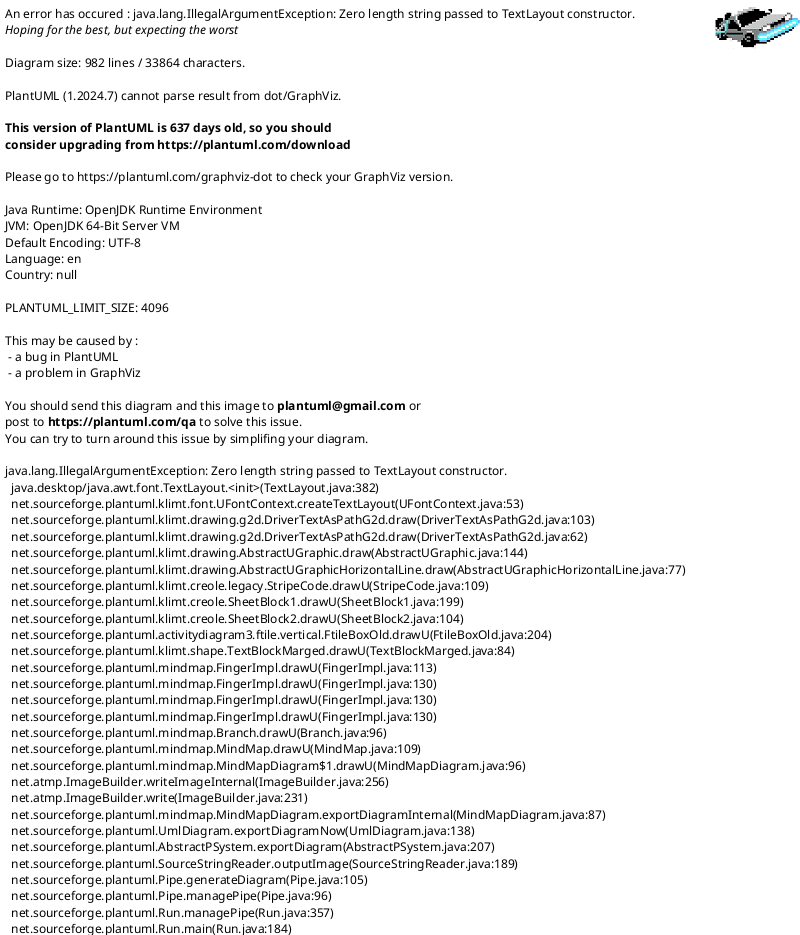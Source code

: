 @startmindmap
scale 900 width
* Substrate Tutorials
** Get started
*** Build a local blockchain
****:Compile a Substrate node:
<code>

git clone https://github.com/substrate-developer-hub/substrate-node-template
cd substrate-node-template && git checkout latest
cargo build --release
</code>;
****:Start the local node:
<code>

./target/release/node-template --dev
</code>;
****:Install the front-end template:
<code>

node --version
yarn --version
npm install -g yarn
git clone https://github.com/substrate-developer-hub/substrate-front-end-template
cd substrate-front-end-template
yarn install
</code>;
****:Start the front-end template:
<code>

yarn start
Open http://localhost:8000 in a browser to view the front-end template.
</code>;
**** Transfer funds from an account
*** Simulate a network
****:Tutorial objectives:
<code>

Start a blockchain node using a predefined account.
Learn the key command-line options used to start a node.
Determine if a node is running and producing blocks.
Connect a second node to a running network.
Verify peer computers produce and finalize blocks.
</code>;
**** Start the first blockchain node
*****:Five Steps:
<code>

./target/release/node-template purge-chain --base-path /tmp/alice --chain local
Are you sure to remove "/tmp/alice/chains/local_testnet/db"? [y/N]:


</code>;
*****[#lightgreen] ./target/release/node-template
****** --base-path /tmp/alice
****** --chain local
****** --alice
****** --port 30333
****** --ws-port 9945
****** --rpc-port 9933
****** --node-key 0000000000000000000000000000000000000000000000000000000000000001
****** --telemetry-url "wss://telemetry.polkadot.io/submit/ 0"
****** --validator
***** [[https://docs.substrate.io/tutorials/get-started/simulate-network/#review-the-command-line-options{点击查看} Review the command-line options]]
*****:[[https://docs.substrate.io/tutorials/get-started/simulate-network/#review-the-node-messages-displayed{点击查看} Review the node messages displayed]]
<code>

🔨 Initializing Genesis block/state
🏷 Local node identity is
</code>;
**** Add a second node to the blockchain network
*****:Four Steps
<code>

./target/release/node-template purge-chain --base-path /tmp/bob --chain local -y

</code>;
*****[#lightgreen] ./target/release/node-template
****** --base-path /tmp/bob
****** --chain local
****** --bob
****** --port 30334
****** --ws-port 9946
****** --rpc-port 9934
****** --telemetry-url "wss://telemetry.polkadot.io/submit/ 0"
****** --validator
****** --bootnodes /ip4/127.0.0.1/tcp/30333/p2p/12D3KooWEyoppNCUx8Yx66oV9fJnriXwCcXwDDUA2kj6vnc6iDEp
***** Note the following differences between this command and the previous one
***** The --bootnodes option specifies the following information:
****:[[https://docs.substrate.io/tutorials/get-started/simulate-network/#verify-blocks-are-produced-and-finalized Verify blocks are produced and finalized]]
<code>

The first node was started by alice.
The node has a one peer (1 peers).
The nodes have produced some blocks (best: #4 (0x2b8a…fdc4)).
The blocks are being finalized (finalized #2 (0x8b6a…dce6)).
</code>;
***[#cornflowerblue] (重点内容)[[https://docs.substrate.io/tutorials/get-started/trusted-network/ Add trusted nodes]]
****[#aqua]:About Substrate Consensus:
<code>

The Substrate node template uses a proof of authority consensus model
also referred to as authority round or Aura consensus .
The Aura consensus protocol limits block production to
a rotating list of authorized accounts.
The authorized accounts—authorities—create blocks in
a round robin fashion and are generally considered to be
trusted participants in the network.

This consensus model provides a simple approach to
starting a solo blockchain for a limited number of participants.

In this tutorial, you'll see how to generate the keys
required to authorize a node to participate in the network,
how to configure and share information about the network
with other authorized accounts, and how to launch the network
with an approved set of validators.
</code>;
****:Tutorial objectives:
<code>

Generate key pairs for use as a network authority.
Create a custom chain specification file.
Launch a private two-node blockchain network.
</code>;
**** Generate your account and keys
*****:Key generation options:
<code>

a node-template subcommand
the standalone subkey command-line program
the Polkadot-JS application
third-party key generation utilities.
</code>;
*****:Generate local keys using the node template:
<code>

./target/release/node-template key generate --scheme Sr25519 --password-interactive
Type a password for the generated keys.
./target/release/node-template key inspect --password-interactive --scheme Ed25519 "pig giraffe ceiling enter weird liar orange decline behind total despair fly"
Type the password you used to generate the keys.
</code>;
***** Generate a second set of keys
**** Create a custom chain specification
*****:(Ten Steps)Modify the local chain specification
<code>

./target/release/node-template build-spec --disable-default-bootnode --chain local > customSpec.json
head customSpec.json
tail -n 80 customSpec.json
Modify the name field to identify this chain specification as a custom chain specification.
Modify aura field to specify the nodes
Modify the grandpa field to specify the nodes
</code>;
*****[#lightcoral]:customSpec.json
<code>

{
 "name": "Local Testnet",
 "id": "local_testnet",
 "chainType": "Local",
 "bootNodes": [],
 "telemetryEndpoints": null,
 "protocolId": null,
 "properties": null,
 "consensusEngine": null,
 "codeSubstitutes": {},
}
</code>;
*****:Add validators
<code>

As you have just seen, you can add and change the authority addresses
in a chain specification by modifying the aura and grandpa sections.

You can use this technique to add as many validators as you like.

Be sure to use unique keys for each validator.
If two validators have the same keys, they produce conflicting blocks.
</code>;
****** Modify the aura section to include Sr25519 addresses.
****** Modify the grandpa section to include Ed25519 addresses and a voting weight.
****:Convert the chain specification to raw format
<code>

./target/release/node-template
build-spec
--chain=customSpec.json
--raw
--disable-default-bootnode
> customSpecRaw.json
</code>;
****:Share the chain specification with others
<code>

If you are creating a private blockchain network
to share with other participants, ensure that only
one person creates the chain specification and
shares the resulting raw version of that
specification-for example, the customSpecRaw.json file—with
all of the other validators in the network.

Because the Rust compiler produces optimized WebAssembly binaries
that aren't deterministically reproducible, each person who generates
the Wasm runtime produces a slightly different Wasm blob.

To ensure determinism, all participants in the blockchain network
must use exactly the same raw chain specification file
</code>;
****:Prepare to launch the private network
<code>

After you distribute the custom chain specification
to all network participants, you're ready to launch
your own private blockchain.

The steps are similar to the steps you followed
in Start the first blockchain node.

If you follow the steps in this tutorial,
however, you can add multiple computers to your network.

To continue, verify the following:
1. You have generated or collected the account
keys for at least two authority accounts.
2. You have updated your custom chain specification
to include the keys for block production (aura) and
block finalization (grandpa).
3. You have converted your custom chain specification
to raw format and distributed the raw chain specification
to the nodes participating in the private network.
</code>;
****:Start the first node
<code>
./target/release/node-template
  --base-path /tmp/node01
  --chain ./customSpecRaw.json
  --port 30333
  --ws-port 9945
  --rpc-port 9933
  --telemetry-url "wss://telemetry.polkadot.io/submit/ 0"
  --validator
  --rpc-methods Unsafe
  --name MyNode01
  --password-interactive
</code>;
***** --base-path /tmp/node01
***** --chain ./customSpecRaw.json
***** --port 30333
***** --ws-port 9945
***** --rpc-port 9933
***** --telemetry-url "wss://telemetry.polkadot.io/submit/ 0"
***** --validator
***** --rpc-methods Unsafe
***** --name MyNode01
***** --password-interactive
**** View information about node operations
**** Add keys to the keystore
***** tip: After you start the first node, no blocks are yet produced.
*****: For each node:
<code>

Add the aura authority keys to enable block production.
Add the grandpa authority keys to enable block finalization.
</code>;
*****: To insert keys into the keystore:
<code>

./target/release/node-template
key insert --base-path /tmp/node01
  --chain customSpecRaw.json
  --scheme Sr25519
  --suri <your-secret-seed>
  --password-interactive
  --key-type aura
</code>;
**** Enable other participants to join
***** tip: You can now allow other validators to join the network using the --bootnodes and --validator command-line options.
*****:To add a second validator to the private network:
<code>

./target/release/node-template
  --base-path /tmp/node02
  --chain ./customSpecRaw.json
  --port 30334
  --ws-port 9946
  --rpc-port 9934
  --telemetry-url "wss://telemetry.polkadot.io/submit/ 0"
  --validator
  --rpc-methods Unsafe
  --name MyNode02
  --bootnodes
  /ip4/127.0.0.1/tcp/30333/p2p/12D3KooWLmrYDLoNTyTYtRdDyZLWDe1paxzxTw5RgjmHLfzW96SX
  --password-interactive
</code>;
***[#darkcyan]:Authorize specific nodes
<code>

using the node authorization pallet

The node-authorization pallet is a prebuilt FRAME pallet
that enables you to manage a configurable set of nodes
for a network. Each node is identified by a PeerId.

Each PeerId is owned by one and only one AccountId
that claims the node.
</code>;
****[#mediumorchid]:Why permissioned network
<code>

In Add trusted nodes, you saw how to build a simple
network with a known set of validator nodes. That tutorial
illustrated a simplified version of a permissioned network.

In a permissioned network, only authorized nodes are allowed
to perform specific network activities. For example, you might
grant some nodes the permission to validate blocks and other
nodes the permission to propagate transactions.

A blockchain with nodes that are granted specific permissions
is different from a public or permissionless blockchain.
In a permissionless blockchain, anyone can join the network
by running the node software on suitable hardware. In general,
a permissionless blockchain offers greater decentralization of
the network. However, there are use cases where creating a
permissioned blockchain might be appropriate.

For example,a permissioned blockchain would be suitable for
the following types of projects:

1. For a private or consortium network
such as a private enterprise or a non-profit organization.
2. In highly-regulated data environments
such as healthcare, finance, or business-to-business ledgers.
3. For testing of a pre-public blockchain network at scale.
</code>;
**** Node authorization and ownership
*****:There are two ways you can authorize a node to join the network:
<code>

1. By adding the PeerId to the list of predefined nodes.
You must be approved by the governance or sudo pallet
in the network to do this.

2. By asking for a paired peer connection from a specific node.
This node can either be a predefined node PeerId or a normal one.
</code>;
*****:any user can claim to be the owner of a PeerId
<code>

To protect against false claims, you should claim
the node before you start the node.

After you start the node, its PeerID is visible to
the network and anyone could subsequently claim it.
</code>;
*****:As the owner of a node
<code>

you can add and remove connections for your node.

For example, you can manipulate the connection
between a predefined node and your node or
between your node and other non-predefined nodes.

You can't change the connections for predefined nodes.
They are always allowed to connect with each other.
</code>;
*****:offchain worker
<code>
The node-authorization pallet uses an offchain worker
to configure its node connections.

Make sure to enable the offchain worker when you
start the node because it is disabled by default
for non-authority nodes.
</code>;
***** [[https://wiki.polkadot.network/docs/faq#networking Need to be familiar with peer-to-peer networking in Substrate]]
****:Tutorial objectives
<code>

1. Check out and compile the node template.
2. Add the node authorization pallet to the node template runtime.
3. Launch multiple nodes and authorize new nodes to join.
</code>;
****:Build the node template
<code>

cd substrate-node-template
git checkout latest
cargo build --release
</code>;
**** Add the node authorization pallet
*****:Cargo.toml
<code>

the Cargo.toml file controls two important pieces of information:

1. The pallets to be imported as dependencies for the runtime,
including the location and version of the pallets to import.
2. The features in each pallet that should be enabled
when compiling the native Rust binary. By enabling the standard (std)
feature set from each pallet , you can compile the runtime to include
functions, types, and primitives that would otherwise be missing
when you build the WebAssembly binary.
</code>;
****** [[https://doc.rust-lang.org/cargo/guide/dependencies.html cargo dependencies]]
****** [[https://doc.rust-lang.org/cargo/reference/features.html cargo features]]
*****:Add note-authorization dependencies
<code>

[dependencies]
pallet-node-authorization = {
    default-features = false,
    git = "https://github.com/paritytech/substrate.git",
    tag = "devhub/latest",
    version = "4.0.0-dev" }

[features]
default = ['std']
std = [
 ...
 "pallet-node-authorization/std",    # add this line
 ...
]

cargo check -p node-template-runtime
</code>;
*****:Add an administrative rule
<code>

To simulate governance in this tutorial, you can configure
the pallet to use the EnsureRoot privileged function that
can be called using the Sudo pallet .

use frame_system::EnsureRoot；
</code>;
**** Implement the Config trait for the pallet
*****:About Pallet Config Trait
<code>

Every pallet has a Rust trait called Config.

The Config trait is used to identify the
parameters and types that the pallet needs.

Most of the pallet -specific code required to
add a pallet is implemented using the Config trait.

You can review what you to need to implement for
any pallet by referring to its Rust documentation
or the source code for the pallet.

For example, to see what you need to implement for
the Config trait in the node-authorization pallet,
you can refer to the Rust documentation for
pallet_node_authorization::Config.
</code>;
***** To implement the node-authorization pallet in your runtime
****** runtime/src/lib.rs
*******:Add the parameter_types
<code>

parameter_types! {
 pub const MaxWellKnownNodes: u32 = 8；
 pub const MaxPeerIdLength: u32 = 128；
}
</code>;
*******:Add the impl section
<code>

impl pallet_node_authorization::Config for Runtime {
 type Event = Event；
 type MaxWellKnownNodes = MaxWellKnownNodes；
 type MaxPeerIdLength = MaxPeerIdLength；
 type AddOrigin = EnsureRoot<AccountId>；
 type RemoveOrigin = EnsureRoot<AccountId>；
 type SwapOrigin = EnsureRoot<AccountId>; //
 type ResetOrigin = EnsureRoot<AccountId>; //
 type WeightInfo = (); //
}
</code>;
*******:Add the pallet to the construct_runtime macro
<code>

construct_runtime!(
pub enum Runtime where
   Block = Block,
   NodeBlock = opaque::Block,
   UncheckedExtrinsic = UncheckedExtrinsic
 {
   /*** Add This Line ***/
   NodeAuthorization: pallet_node_authorization::{Pallet, Call, Storage, Event<T>, Config<T>},
 }
)；
</code>;
*******:Cargo check
<code>

cargo check -p node-template-runtime
</code>;
*****:Add genesis storage for authorized nodes
<code>

Before you can launch the network to use node authorization,
some additional configuration is needed to handle the peer
identifiers and account identifiers .

For example, the PeerId is encoded in bs58 format,
so you need to add a new dependency for the bs58 library
in the node/Cargo.toml to decode the PeerId to get its bytes.

To keep things simple, the authorized nodes are associated
with predefined accounts.
</code>;
******:node/Cargo.toml
<code>

[dependencies]
bs58 = "0.4.0"
</code>;
****** node/src/chain_spec.rs
*******:Add genesis storage for nodes
<code>

// A struct wraps Vec<u8>, represents as our `PeerId`.
use sp_core::OpaquePeerId；
// The genesis config that serves for our pallet.
use node_template_runtime::NodeAuthorizationConfig；
</code>;
*******:Locate the testnet_genesis function
<code>

/// Configure initial storage state for FRAME modules.
fn testnet_genesis(
 wasm_binary: &[u8],
 initial_authorities: Vec<(AuraId, GrandpaId)>,
 root_key: AccountId,
 endowed_accounts: Vec<AccountId>,
 _enable_println: bool,
 ) -> GenesisConfig {
</code>;
*******:Within the GenesisConfig declaration
<code>

 node_authorization: NodeAuthorizationConfig {
   nodes: vec![
     (
       OpaquePeerId(bs58::decode("12D3KooWBmAwcd4PJNJvfV89HwE48nwkRmAgo8Vy3uQEyNNHBox2").into_vec().unwrap()),
       endowed_accounts[0].clone()
     ),
     (
       OpaquePeerId(bs58::decode("12D3KooWQYV9dGMFoRzNStwpXztXaBUjtPqi6aU76ZgUriHhKust").into_vec().unwrap()),
       endowed_accounts[1].clone()
     ),
   ],
 },
</code>;
*****:Verify that the node compiles
<code>

cargo build --release
</code>;
**** Launch the permissioned network
*****:For the purposes of this tutorial
<code>

you are going to launch four nodes.

Three of the nodes are associated with predefined accounts
and all three of those nodes are allowed to author
and validate blocks.

The fourth node is a sub-node that is only authorized to
read data from a selected node with the approval of that node's owner.
</code>;
*****:[[https://docs.substrate.io/tutorials/get-started/permissioned-network/#obtain-node-keys-and-peerids Obtain node keys and peerIDs]]
<code>
</code>;
*****:[[https://docs.substrate.io/tutorials/get-started/permissioned-network/#start-the-first-node Start the first node]]
<code>

./target/release/node-template
--chain=local
--base-path /tmp/validator1
--alice
--node-key=c12b6d18942f5ee8528c8e2baf4e147b5c5c18710926ea492d09cbd9f6c9f82a
--port 30333
--ws-port 9944
</code>;
*****:Start the second node
<code>

./target/release/node-template
--chain=local
--base-path /tmp/validator2
--bob
--node-key=6ce3be907dbcabf20a9a5a60a712b4256a54196000a8ed4050d352bc113f8c58
--port 30334
--ws-port 9945
</code>;
*****:Add a third node to the list of well-known nodes
<code>

./target/release/node-template
--chain=local
--base-path /tmp/validator3
--name charlie
--node-key=3a9d5b35b9fb4c42aafadeca046f6bf56107bd2579687f069b42646684b94d9e
--port 30335
--ws-port=9946
--offchain-worker always
</code>;
******:[[https://docs.substrate.io/tutorials/get-started/permissioned-network/#authorize-access-for-the-third-node Authorize access for the third node]]
<code>

This tutorial uses the sudo pallet for governance.
Therefore, yu can use the sudo pallet to call the
add_well_known_node function provided by
node-authorization pallet to add the third node.
</code>;
******:[[https://docs.substrate.io/tutorials/get-started/permissioned-network/#add-a-sub-node Add a sub-node]]
<code>

The fourth node in this network is not as a well-known node.

1. This node is owned by the user dave,
2. but is a sub-node of the charlie node.

The sub-node can only access the network by
connecting to the node owned by charlie.

The parent node is responsible for any sub-node it authorizes to connect
and controls access if the sub-node needs to be removed or audited.

./target/release/node-template
--chain=local
--base-path /tmp/validator4
--name dave
--node-key=a99331ff4f0e0a0434a6263da0a5823ea3afcfffe590c9f3014e6cf620f2b19a
--port 30336
--ws-port 9947
--offchain-worker always
</code>;
***:[[https://docs.substrate.io/tutorials/get-started/node-metrics/ Monitor node metrics]]
<code>

Substrate exposes metrics about the operation of your network.

For example, you can collect information about:
1. how many peers your node is connected to
2. how much memory your node is using.

To visualize these metrics, you can use tools like Prometheus and Grafana.

This tutorial demonstrates how to use Grafana and Prometheus
to scrape and visualize these types of node metrics .
</code>;
****[#darkseagreen]:A possible architecture
<code>

+-----------+                     +-------------+                                                              +---------+
| Substrate |                     | Prometheus  |                                                              | Grafana |
+-----------+                     +-------------+                                                              +---------+
      |               -----------------\ |                                                                          |
      |               | Every 1 minute |-|                                                                          |
      |               |----------------| |                                                                          |
      |                                  |                                                                          |
      |        GET current metric values |                                                                          |
      |<---------------------------------|                                                                          |
      |                                  |                                                                          |
      | `substrate_peers_count 5`        |                                                                          |
      |--------------------------------->|                                                                          |
      |                                  | --------------------------------------------------------------------\    |
      |                                  |-| Save metric value with corresponding time stamp in local database |    |
      |                                  | |-------------------------------------------------------------------|    |
      |                                  |                                         -------------------------------\ |
      |                                  |                                         | Every time user opens graphs |-|
      |                                  |                                         |------------------------------| |
      |                                  |                                                                          |
      |                                  |       GET values of metric `substrate_peers_count` from time-X to time-Y |
      |                                  |<-------------------------------------------------------------------------|
      |                                  |                                                                          |
      |                                  | `substrate_peers_count (1582023828, 5), (1582023847, 4) [...]`           |
      |                                  |------------------------------------------------------------------------->|
      |                                  |                                                                          |
</code>;
****:Tutorial objectives
<code>

1. Install Prometheus and Grafana.
2. Configure Prometheus to capture a time series for your Substrate node.
3. Configure Grafana to visualize the node metrics collected using the Prometheus endpoint.
</code>;
**** [[https://docs.substrate.io/tutorials/get-started/node-metrics/#install-prometheus-and-grafana Install Prometheus and Grafana]]
**** Start a Substrate node
****:Configure Prometheus to scrape your Substrate node
<code>
# prometheus.yml

# --snip--

# A scrape configuration containing exactly one endpoint to scrape:
# Here it's Prometheus itself.
scrape_configs:
  # The job name is added as a label `job=<job_name>` to any timeseries scraped from this config.
  - job_name: "substrate_node"

    # metrics_path defaults to '/metrics'
    # scheme defaults to 'http'.

    # Override the global default and scrape targets from this job every 5 seconds.
    # ** NOTE: you want to have this *LESS THAN* the block time in order to ensure
    # ** that you have a data point for every block!
    scrape_interval: 5s

    static_configs:
      - targets: ["localhost:9615"]


# specify a custom config file instead if you made one here:
./prometheus --config.file prometheus.yml
</code>;
*****:Check all Prometheus metrics
<code>

curl localhost:9615/metrics
</code>;
**** [[https://docs.substrate.io/tutorials/get-started/node-metrics/#visualizing-prometheus-metrics-with-grafana Visualizing Prometheus metrics with Grafana]]
*** Upgrade a running network
****:Forkless upgrade intro
<code>

Unlike many blockchains, the Substrate development framework supports
forkless upgrades to the runtime that is the core of the blockchain.

Most blockchain projects require a hard fork of the code base to
support ongoing development of new features or enhancements
to existing features.

With Substrate , you can deploy enhanced runtime capabilities—including
breaking changes—without a hard fork.

Because the definition of the runtime is itself an element
in a Substrate chain's state, network participants can update
this value by calling the set_code function in a transaction.

Because updates to the runtime state are validates using the
blockchain's consensus mechanisms and cryptographic guarantees,
network participants can use the blockchain itself to distribute
updated or extended runtime logic without needing to fork the
chain or release a new blockchain client.
</code>;
***** Hard Fork
***** [[https://paritytech.github.io/substrate/master/frame_system/pallet/enum.Call.html#variant.set_code Substrate set_code function]]
****:Tutorial objectives
<code>

1. Use the Sudo pallet to simulate governance for a chain upgrade.
2. Upgrade the runtime for a running node to include a new pallet .
3. Schedule an upgrade for a runtime.
</code>;
****:Authorize an upgrade using the Sudo pallet
<code>

In FRAME, the Root origin identifies the runtime administrator.
Only this administrator can update the runtime by calling
the set_code function. To invoke this function using the Root
origin, you can use the the sudo function in the Sudo pallet to
specify the account that has superuser administrative permissions.

By default, the chain specification file for the node template
specifies that the alice development account is the owner of
the Sudo administrative account. Therefore, this tutorial uses
the alice account to perform runtime upgrades.
</code>;
*****:Resource accounting for runtime upgrades
<code>

Function calls that are dispatched to the Substrate runtime are
always associated with a weight to account for resource usage.
The FRAME System module sets boundaries on the block length and
block weight that these transactions can use.

However, the set_code function is intentionally designed to
consume the maximum weight that can fit in a block. Forcing a
runtime upgrade to consume an entire block prevents transactions
in the same block from executing on different versions of a runtime.

The weight annotation for the set_code function also specifies that
the function is in the Operational class because it provides network
capabilities. Functions calls that are identified as operational:

1. Can consume the entire weight limit of a block.
2. Are given maximum priority.
3. Are exempt from paying the transaction fees.
</code>;
*****:Managing resource accounting
<code>

In this tutorial, the sudo_unchecked_weight function is used to
invoke the set_code function for the runtime upgrade.

The sudo_unchecked_weight function is the same as the sudo function
except that it supports an additional parameter to specify the weight
to use for the call. This parameter enables you to work around resource
accounting safeguards to specify a weight of zero for the call that
dispatches the set_code function. This setting allows for a block to
take an indefinite time to compute to ensure that the runtime upgrade
does not fail, no matter how complex the operation is.

It can take all the time it needs to succeed or fail.
</code>;
****:Upgrade the runtime to add the Scheduler pallet
<code>

The node template doesn't include the Scheduler pallet in its runtime.
To illustrate a runtime upgrade, let's add the Scheduler pallet to a running node.
</code>;
*****:First Screen: Start the local node in development mode
<code>
# Leave this node running.
# You can edit and re-compile to upgrade the runtime
# without stopping or restarting the running node.
cargo run --release -- --dev
</code>;
***** Second Screen: Upgrade Operation
****** substrate-node-template/runtime/Cargo.toml
*******:Add the Scheduler pallet as a dependency
<code>
[dependencies]
...
pallet-scheduler = {
    version = "4.0.0-dev",
    default-features = false,
    git = "https://github.com/paritytech/substrate.git",
     branch = "polkadot-v0.9.24" }
...
</code>;
*******:Add the Scheduler pallet to the features list.
<code>
[features]
default = ["std"]
std = [
 ...
 "pallet-scheduler/std",
 ...
</code>;
****** substrate-node-template/runtime/src/lib.rs
*******:Add the types required by the Scheduler pallet
<code>
parameter_types! {
 pub MaximumSchedulerWeight: Weight = 10_000_000；
 pub const MaxScheduledPerBlock: u32 = 50；
}
</code>;
*******:Add the implementation for the Config trait for the Scheduler pallet .
<code>

impl pallet_scheduler::Config for Runtime {
 type Event = Event；
 type Origin = Origin；
 type PalletsOrigin = OriginCaller；
 type Call = Call；
 type MaximumWeight = MaximumSchedulerWeight；
 type ScheduleOrigin = frame_system::EnsureRoot<AccountId>；
 type MaxScheduledPerBlock = MaxScheduledPerBlock；
 type WeightInfo = ()；
 type OriginPrivilegeCmp = EqualPrivilegeOnly；
 type PreimageProvider = ()；
 type NoPreimagePostponement = ()；
}
</code>;
*******:Add the Scheduler pallet inside the construct_runtime! macro.
<code>

construct_runtime!(
 pub enum Runtime where
 Block = Block,
 NodeBlock = opaque::Block,
 UncheckedExtrinsic = UncheckedExtrinsic
 {
   /*** snip ***/
   Scheduler: pallet_scheduler,
 }
)；
</code>;
*******:Add the following trait dependency at the top of the file:
<code>

pub use frame_support::traits::EqualPrivilegeOnly；
</code>;
*******:Increment the spec_version in the [[https://paritytech.github.io/substrate/master/sp_version/struct.RuntimeVersion.html RuntimeVersion struct]]
<code>

pub const VERSION: RuntimeVersion = RuntimeVersion {
 spec_name: create_runtime_str!("node-template"),
 impl_name: create_runtime_str!("node-template"),
 authoring_version: 1,
 spec_version: 101,  // *Increment* this value, the template uses 100 as a base
 impl_version: 1,
 apis: RUNTIME_API_VERSIONS,
 transaction_version: 1,
}；
</code>;
********:Review the components of the RuntimeVersion struct
<code>

spec_name specifies the name of the runtime.
impl_name specifies the name of the client.
authoring_version specifies the version for block authors.
spec_version specifies the version of the runtime.
impl_version specifies the version of the client.
apis specifies the list of supported APIs.
transaction_version specifies the version of the dispatchable function interface.
</code>;
******** [[https://docs.substrate.io/reference/glossary/#author author]]
******** [[https://docs.substrate.io/reference/glossary/#dispatch dispatch]]
*****:Build the updated runtime in the second terminal
<code>

# without stopping the running node.
cargo build --release -p node-template-runtime
</code>;
***** Connect to the local node to upgrade the runtime to use the new build artifact.
****** [[https://polkadot.js.org/apps/#/extrinsics?rpc=ws://127.0.0.1:9944 Polkadot-JS application]]
****:Schedule an Upgrade
<code>

Now that the node template has been upgraded to include the Scheduler pallet ,
the schedule function can be used to perform the next runtime upgrade.

In the previous part, the sudo_unchecked_weight function was used to override
the weight associated with the set_code function; in this section, the runtime
upgrade will be scheduled so that it can be processed as the only extrinsic in a block.
</code>;
***** [[https://paritytech.github.io/substrate/master/pallet_scheduler/pallet/enum.Call.html#variant.schedule the schedule function]]
***** [[https://docs.substrate.io/main-docs/fundamentals/transaction-types/ extrinsic]]
*****:Prepare an Upgraded Runtime
<code>
// runtime/src/lib.rs
pub const VERSION: RuntimeVersion = RuntimeVersion {
 spec_name: create_runtime_str!("node-template"),
 impl_name: create_runtime_str!("node-template"),
 authoring_version: 1,
 spec_version: 102,  // *Increment* this value.
 impl_version: 1,
 apis: RUNTIME_API_VERSIONS,
 transaction_version: 1,
}；

/*** snip ***/

parameter_types! {
 pub const ExistentialDeposit: u128 = 1000;  // Update this value.
 pub const MaxLocks: u32 = 50；
}

/*** snip ***/
</code>;
*****:Build the upgraded runtime
<code>

cargo build --release -p node-template-runtime
</code>;
***** [[https://docs.substrate.io/tutorials/get-started/forkless-upgrade/#upgrade-the-runtime Upgrade the Runtime]]
** Work with pallets
*** Add a pallet to the runtime
*** Configure the contracts pallet
*** Use macros in a custom pallet
** Develop smart contracts
*** Prepare your first contract
*** Develop a smart contract
*** Use maps for storing values
*** Buid a token contract
*** Troubleshoot smart contracts
** Connect with other chains
*** Start a local relay chain
*** Connect a local parachian
*** Connect to Rococo testnet
*** Access EVM accounts
@endmindmap